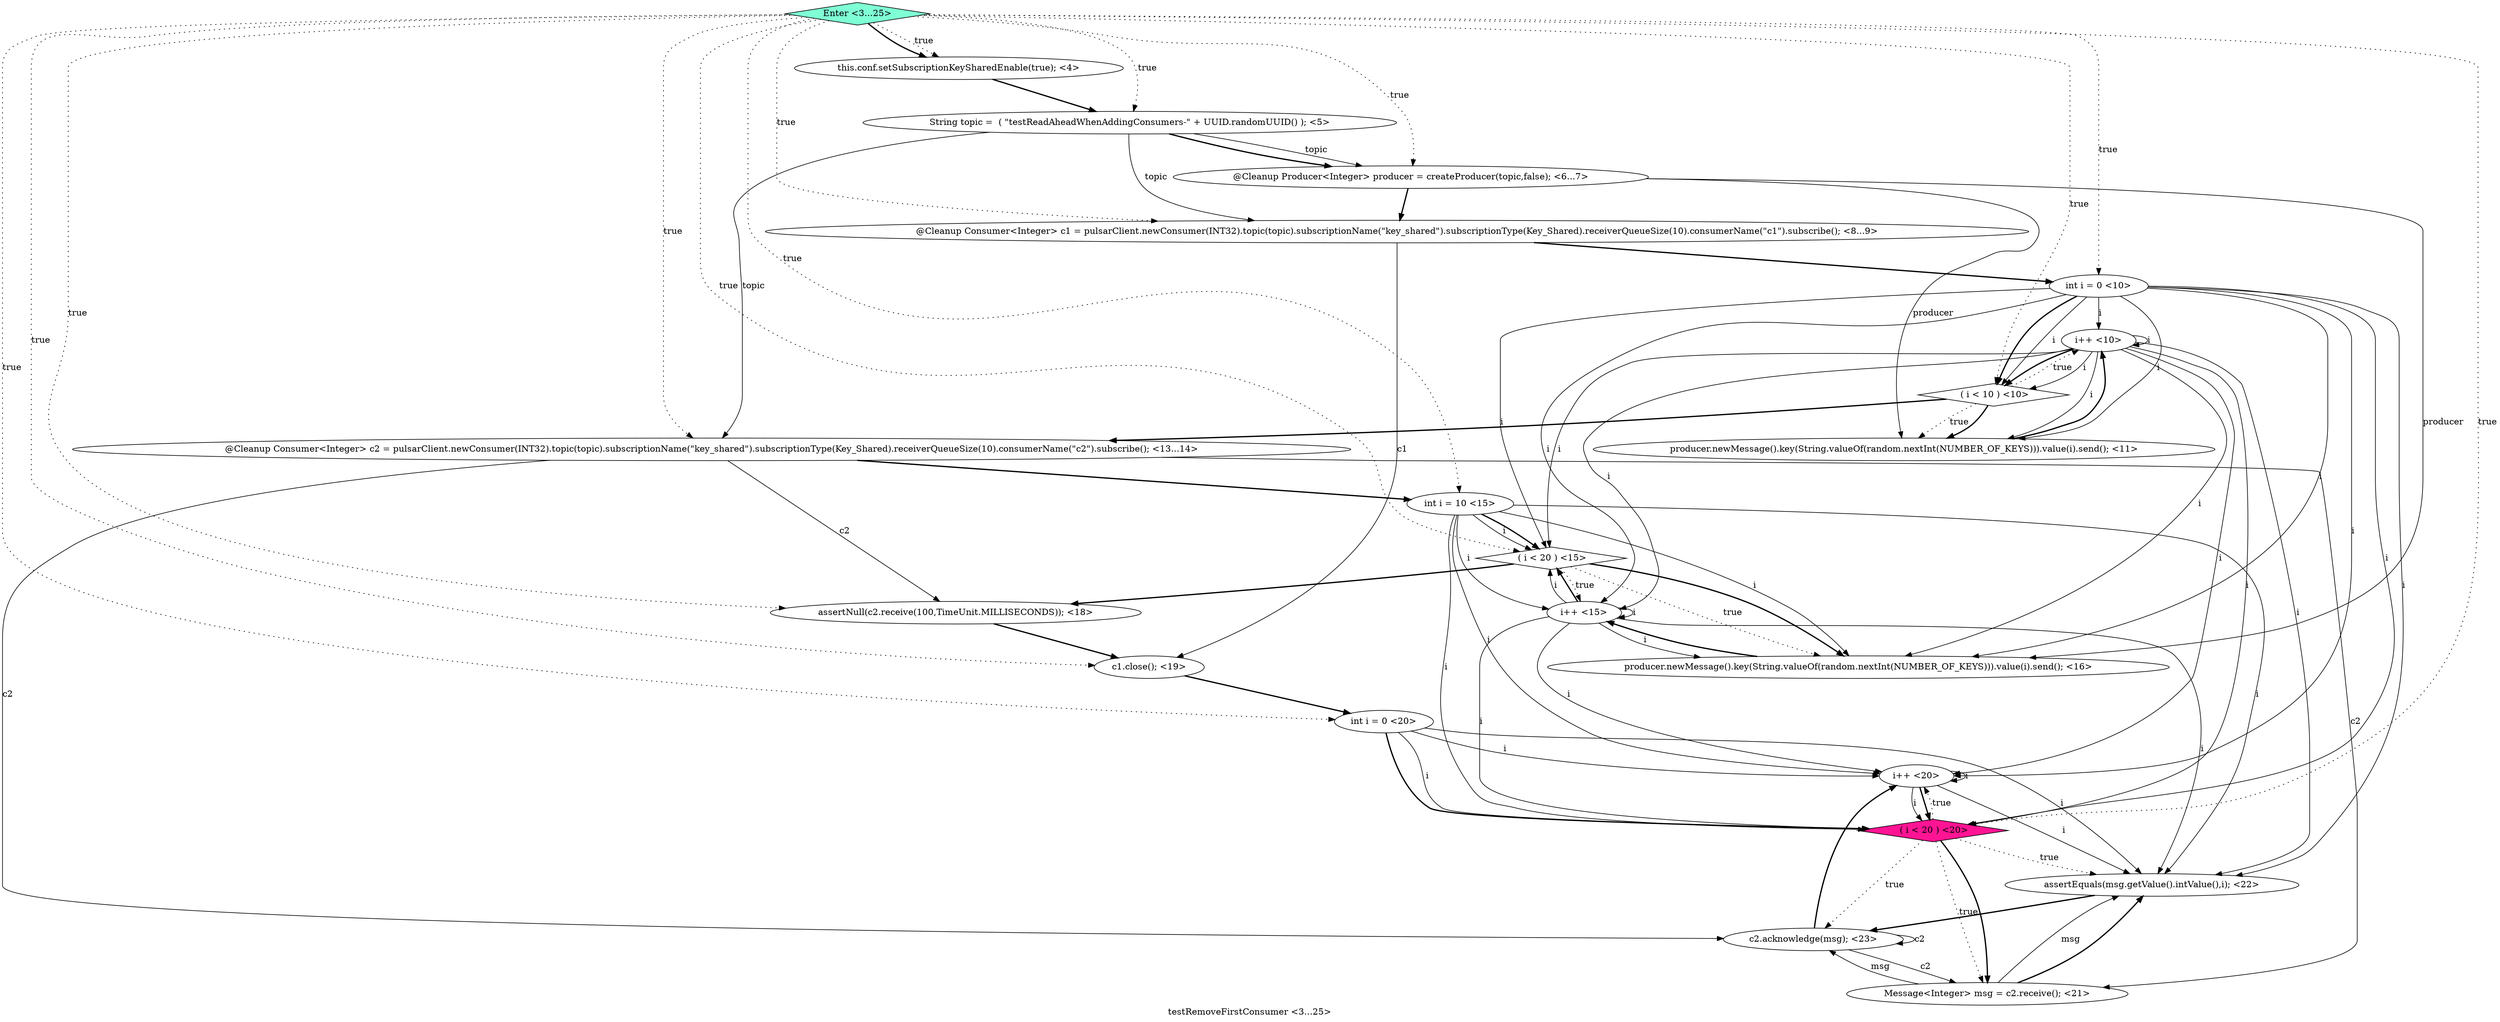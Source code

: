 digraph PDG {
label = "testRemoveFirstConsumer <3...25>";
0.10 [style = filled, label = " ( i < 20 ) <15>", fillcolor = white, shape = diamond];
0.13 [style = filled, label = "assertNull(c2.receive(100,TimeUnit.MILLISECONDS)); <18>", fillcolor = white, shape = ellipse];
0.17 [style = filled, label = "i++ <20>", fillcolor = white, shape = ellipse];
0.15 [style = filled, label = "int i = 0 <20>", fillcolor = white, shape = ellipse];
0.8 [style = filled, label = "@Cleanup Consumer<Integer> c2 = pulsarClient.newConsumer(INT32).topic(topic).subscriptionName(\"key_shared\").subscriptionType(Key_Shared).receiverQueueSize(10).consumerName(\"c2\").subscribe(); <13...14>", fillcolor = white, shape = ellipse];
0.14 [style = filled, label = "c1.close(); <19>", fillcolor = white, shape = ellipse];
0.9 [style = filled, label = "int i = 10 <15>", fillcolor = white, shape = ellipse];
0.19 [style = filled, label = "assertEquals(msg.getValue().intValue(),i); <22>", fillcolor = white, shape = ellipse];
0.7 [style = filled, label = "producer.newMessage().key(String.valueOf(random.nextInt(NUMBER_OF_KEYS))).value(i).send(); <11>", fillcolor = white, shape = ellipse];
0.5 [style = filled, label = " ( i < 10 ) <10>", fillcolor = white, shape = diamond];
0.1 [style = filled, label = "String topic =  ( \"testReadAheadWhenAddingConsumers-\" + UUID.randomUUID() ); <5>", fillcolor = white, shape = ellipse];
0.3 [style = filled, label = "@Cleanup Consumer<Integer> c1 = pulsarClient.newConsumer(INT32).topic(topic).subscriptionName(\"key_shared\").subscriptionType(Key_Shared).receiverQueueSize(10).consumerName(\"c1\").subscribe(); <8...9>", fillcolor = white, shape = ellipse];
0.6 [style = filled, label = "i++ <10>", fillcolor = white, shape = ellipse];
0.20 [style = filled, label = "c2.acknowledge(msg); <23>", fillcolor = white, shape = ellipse];
0.0 [style = filled, label = "this.conf.setSubscriptionKeySharedEnable(true); <4>", fillcolor = white, shape = ellipse];
0.2 [style = filled, label = "@Cleanup Producer<Integer> producer = createProducer(topic,false); <6...7>", fillcolor = white, shape = ellipse];
0.11 [style = filled, label = "i++ <15>", fillcolor = white, shape = ellipse];
0.12 [style = filled, label = "producer.newMessage().key(String.valueOf(random.nextInt(NUMBER_OF_KEYS))).value(i).send(); <16>", fillcolor = white, shape = ellipse];
0.4 [style = filled, label = "int i = 0 <10>", fillcolor = white, shape = ellipse];
0.16 [style = filled, label = " ( i < 20 ) <20>", fillcolor = deeppink, shape = diamond];
0.21 [style = filled, label = "Enter <3...25>", fillcolor = aquamarine, shape = diamond];
0.18 [style = filled, label = "Message<Integer> msg = c2.receive(); <21>", fillcolor = white, shape = ellipse];
0.0 -> 0.1 [style = bold, label=""];
0.1 -> 0.2 [style = solid, label="topic"];
0.1 -> 0.2 [style = bold, label=""];
0.1 -> 0.3 [style = solid, label="topic"];
0.1 -> 0.8 [style = solid, label="topic"];
0.2 -> 0.3 [style = bold, label=""];
0.2 -> 0.7 [style = solid, label="producer"];
0.2 -> 0.12 [style = solid, label="producer"];
0.3 -> 0.4 [style = bold, label=""];
0.3 -> 0.14 [style = solid, label="c1"];
0.4 -> 0.5 [style = solid, label="i"];
0.4 -> 0.5 [style = bold, label=""];
0.4 -> 0.6 [style = solid, label="i"];
0.4 -> 0.7 [style = solid, label="i"];
0.4 -> 0.10 [style = solid, label="i"];
0.4 -> 0.11 [style = solid, label="i"];
0.4 -> 0.12 [style = solid, label="i"];
0.4 -> 0.16 [style = solid, label="i"];
0.4 -> 0.17 [style = solid, label="i"];
0.4 -> 0.19 [style = solid, label="i"];
0.5 -> 0.6 [style = dotted, label="true"];
0.5 -> 0.7 [style = dotted, label="true"];
0.5 -> 0.7 [style = bold, label=""];
0.5 -> 0.8 [style = bold, label=""];
0.6 -> 0.5 [style = solid, label="i"];
0.6 -> 0.5 [style = bold, label=""];
0.6 -> 0.6 [style = solid, label="i"];
0.6 -> 0.7 [style = solid, label="i"];
0.6 -> 0.10 [style = solid, label="i"];
0.6 -> 0.11 [style = solid, label="i"];
0.6 -> 0.12 [style = solid, label="i"];
0.6 -> 0.16 [style = solid, label="i"];
0.6 -> 0.17 [style = solid, label="i"];
0.6 -> 0.19 [style = solid, label="i"];
0.7 -> 0.6 [style = bold, label=""];
0.8 -> 0.9 [style = bold, label=""];
0.8 -> 0.13 [style = solid, label="c2"];
0.8 -> 0.18 [style = solid, label="c2"];
0.8 -> 0.20 [style = solid, label="c2"];
0.9 -> 0.10 [style = solid, label="i"];
0.9 -> 0.10 [style = bold, label=""];
0.9 -> 0.11 [style = solid, label="i"];
0.9 -> 0.12 [style = solid, label="i"];
0.9 -> 0.16 [style = solid, label="i"];
0.9 -> 0.17 [style = solid, label="i"];
0.9 -> 0.19 [style = solid, label="i"];
0.10 -> 0.11 [style = dotted, label="true"];
0.10 -> 0.12 [style = dotted, label="true"];
0.10 -> 0.12 [style = bold, label=""];
0.10 -> 0.13 [style = bold, label=""];
0.11 -> 0.10 [style = solid, label="i"];
0.11 -> 0.10 [style = bold, label=""];
0.11 -> 0.11 [style = solid, label="i"];
0.11 -> 0.12 [style = solid, label="i"];
0.11 -> 0.16 [style = solid, label="i"];
0.11 -> 0.17 [style = solid, label="i"];
0.11 -> 0.19 [style = solid, label="i"];
0.12 -> 0.11 [style = bold, label=""];
0.13 -> 0.14 [style = bold, label=""];
0.14 -> 0.15 [style = bold, label=""];
0.15 -> 0.16 [style = solid, label="i"];
0.15 -> 0.16 [style = bold, label=""];
0.15 -> 0.17 [style = solid, label="i"];
0.15 -> 0.19 [style = solid, label="i"];
0.16 -> 0.17 [style = dotted, label="true"];
0.16 -> 0.18 [style = dotted, label="true"];
0.16 -> 0.18 [style = bold, label=""];
0.16 -> 0.19 [style = dotted, label="true"];
0.16 -> 0.20 [style = dotted, label="true"];
0.17 -> 0.16 [style = solid, label="i"];
0.17 -> 0.16 [style = bold, label=""];
0.17 -> 0.17 [style = solid, label="i"];
0.17 -> 0.19 [style = solid, label="i"];
0.18 -> 0.19 [style = solid, label="msg"];
0.18 -> 0.19 [style = bold, label=""];
0.18 -> 0.20 [style = solid, label="msg"];
0.19 -> 0.20 [style = bold, label=""];
0.20 -> 0.17 [style = bold, label=""];
0.20 -> 0.18 [style = solid, label="c2"];
0.20 -> 0.20 [style = solid, label="c2"];
0.21 -> 0.0 [style = dotted, label="true"];
0.21 -> 0.0 [style = bold, label=""];
0.21 -> 0.1 [style = dotted, label="true"];
0.21 -> 0.2 [style = dotted, label="true"];
0.21 -> 0.3 [style = dotted, label="true"];
0.21 -> 0.4 [style = dotted, label="true"];
0.21 -> 0.5 [style = dotted, label="true"];
0.21 -> 0.8 [style = dotted, label="true"];
0.21 -> 0.9 [style = dotted, label="true"];
0.21 -> 0.10 [style = dotted, label="true"];
0.21 -> 0.13 [style = dotted, label="true"];
0.21 -> 0.14 [style = dotted, label="true"];
0.21 -> 0.15 [style = dotted, label="true"];
0.21 -> 0.16 [style = dotted, label="true"];
}
